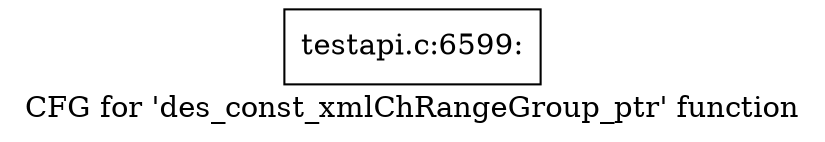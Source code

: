 digraph "CFG for 'des_const_xmlChRangeGroup_ptr' function" {
	label="CFG for 'des_const_xmlChRangeGroup_ptr' function";

	Node0x43f4bf0 [shape=record,label="{testapi.c:6599:}"];
}
